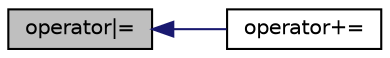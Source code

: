 digraph "operator|="
{
  bgcolor="transparent";
  edge [fontname="Helvetica",fontsize="10",labelfontname="Helvetica",labelfontsize="10"];
  node [fontname="Helvetica",fontsize="10",shape=record];
  rankdir="LR";
  Node161 [label="operator\|=",height=0.2,width=0.4,color="black", fillcolor="grey75", style="filled", fontcolor="black"];
  Node161 -> Node162 [dir="back",color="midnightblue",fontsize="10",style="solid",fontname="Helvetica"];
  Node162 [label="operator+=",height=0.2,width=0.4,color="black",URL="$a27049.html#a048aecf7b19a6dfa87240443db4f6641",tooltip="Add entries to this list, synonymous with the or operator. "];
}
